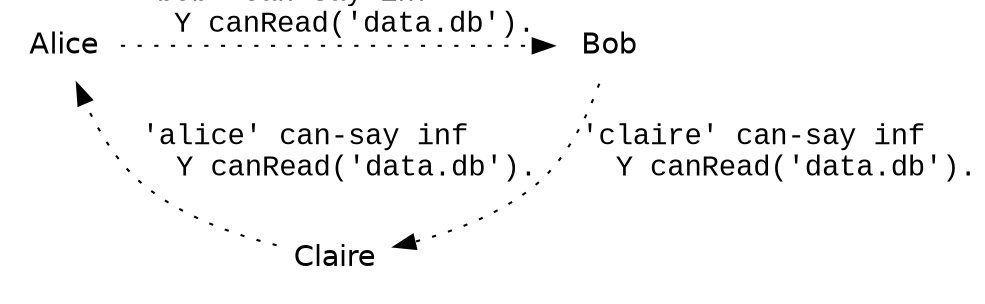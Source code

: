 digraph {
	spline=true;
	overlap=false;
	concentrate=false;
	rankdir=TB;
	
	graph [fontname="helvetica"];

	node [fontname="helvetica" shape=plaintext];
	alice [label="Alice"];
	bob [label="Bob"];
	claire [label="Claire"];
	
	{ rank=same alice bob }

	node [fontname="courier new" shape=note];

	edge [fontname="courier new" style=dotted];
	alice -> bob [label="'bob' can-say inf\l  Y canRead('data.db').\l"];
	bob -> claire [label="'claire' can-say inf\l  Y canRead('data.db').\l"];
	claire -> alice [label="'alice' can-say inf\l  Y canRead('data.db').\l"];
}	
